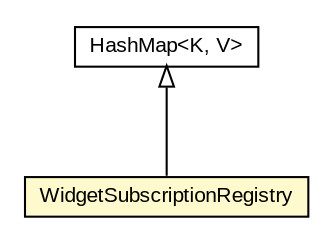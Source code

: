 #!/usr/local/bin/dot
#
# Class diagram 
# Generated by UMLGraph version 5.3 (http://www.umlgraph.org/)
#

digraph G {
	edge [fontname="arial",fontsize=10,labelfontname="arial",labelfontsize=10];
	node [fontname="arial",fontsize=10,shape=plaintext];
	nodesep=0.25;
	ranksep=0.5;
	// context.arch.enactor.WidgetSubscriptionRegistry
	c69159 [label=<<table title="context.arch.enactor.WidgetSubscriptionRegistry" border="0" cellborder="1" cellspacing="0" cellpadding="2" port="p" bgcolor="lemonChiffon" href="./WidgetSubscriptionRegistry.html">
		<tr><td><table border="0" cellspacing="0" cellpadding="1">
<tr><td align="center" balign="center"> WidgetSubscriptionRegistry </td></tr>
		</table></td></tr>
		</table>>, fontname="arial", fontcolor="black", fontsize=10.0];
	//context.arch.enactor.WidgetSubscriptionRegistry extends java.util.HashMap<java.lang.String, context.arch.enactor.EnactorComponentInfo>
	c69412:p -> c69159:p [dir=back,arrowtail=empty];
	// java.util.HashMap<K, V>
	c69412 [label=<<table title="java.util.HashMap" border="0" cellborder="1" cellspacing="0" cellpadding="2" port="p" href="http://java.sun.com/j2se/1.4.2/docs/api/java/util/HashMap.html">
		<tr><td><table border="0" cellspacing="0" cellpadding="1">
<tr><td align="center" balign="center"> HashMap&lt;K, V&gt; </td></tr>
		</table></td></tr>
		</table>>, fontname="arial", fontcolor="black", fontsize=10.0];
}

